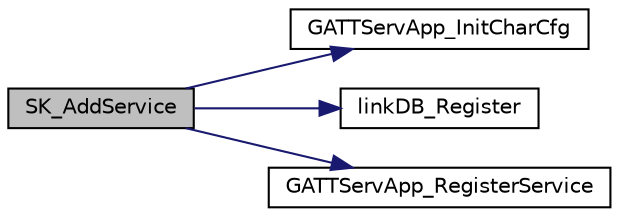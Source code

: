 digraph "SK_AddService"
{
  edge [fontname="Helvetica",fontsize="10",labelfontname="Helvetica",labelfontsize="10"];
  node [fontname="Helvetica",fontsize="10",shape=record];
  rankdir="LR";
  Node1 [label="SK_AddService",height=0.2,width=0.4,color="black", fillcolor="grey75", style="filled" fontcolor="black"];
  Node1 -> Node2 [color="midnightblue",fontsize="10",style="solid",fontname="Helvetica"];
  Node2 [label="GATTServApp_InitCharCfg",height=0.2,width=0.4,color="black", fillcolor="white", style="filled",URL="$group___g_a_t_t___s_e_r_v___a_p_p___a_p_i.html#gaa547859c48b173ca305804106db58a5c",tooltip="Initialize the client characteristic configuration table. "];
  Node1 -> Node3 [color="midnightblue",fontsize="10",style="solid",fontname="Helvetica"];
  Node3 [label="linkDB_Register",height=0.2,width=0.4,color="black", fillcolor="white", style="filled",URL="$linkdb_8h.html#a714736053db6c421237cc9619e8a98d5"];
  Node1 -> Node4 [color="midnightblue",fontsize="10",style="solid",fontname="Helvetica"];
  Node4 [label="GATTServApp_RegisterService",height=0.2,width=0.4,color="black", fillcolor="white", style="filled",URL="$group___g_a_t_t___s_e_r_v___a_p_p___a_p_i.html#gad7307aa233319061ec29184e4b3caf80",tooltip="Register a service&#39;s attribute list and callback functions with the GATT Server Application. "];
}
